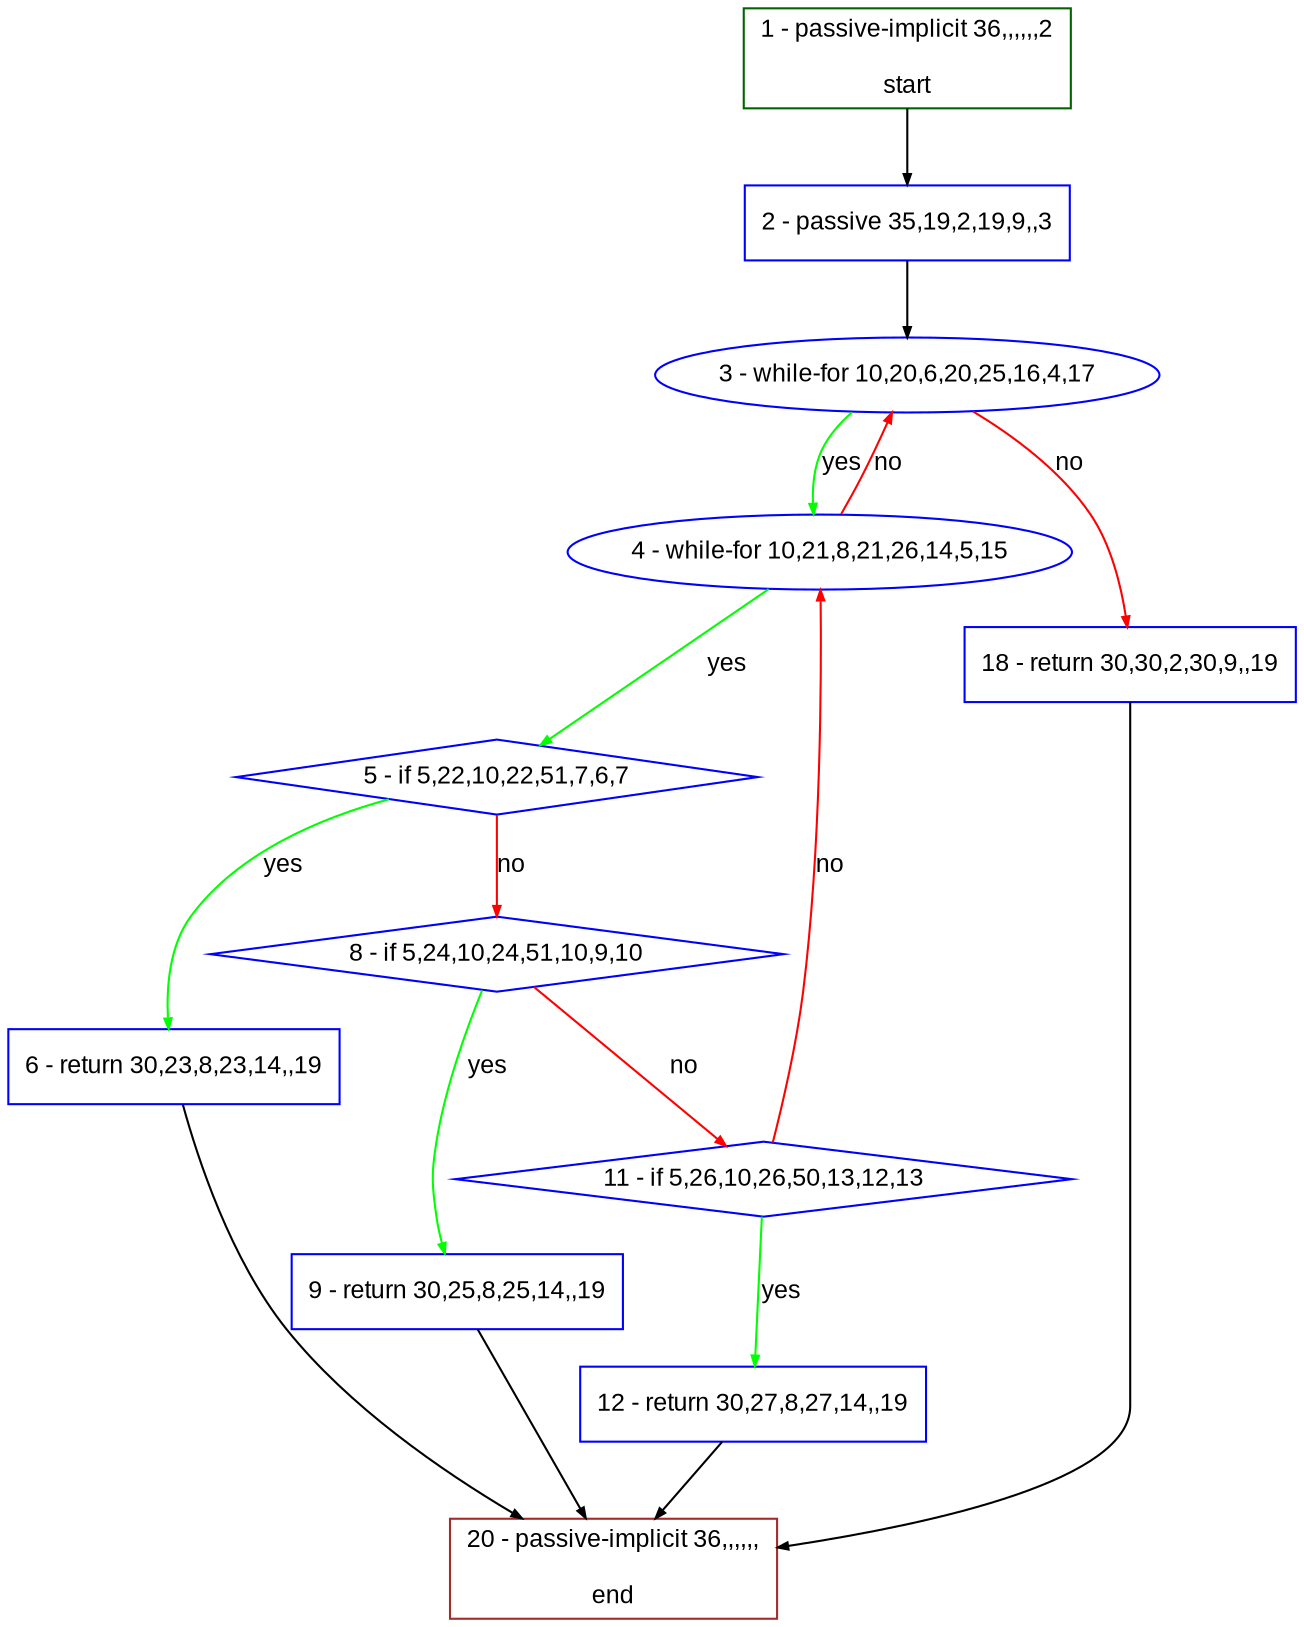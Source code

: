 digraph "" {
  graph [bgcolor="white", fillcolor="#FFFFCC", pack="true", packmode="clust", fontname="Arial", label="", fontsize="12", compound="true", style="rounded,filled"];
  node [node_initialized="no", fillcolor="white", fontname="Arial", label="", color="grey", fontsize="12", fixedsize="false", compound="true", shape="rectangle", style="filled"];
  edge [arrowtail="none", lhead="", fontcolor="black", fontname="Arial", label="", color="black", fontsize="12", arrowhead="normal", arrowsize="0.5", compound="true", ltail="", dir="forward"];
  __N1 [fillcolor="#ffffff", label="2 - passive 35,19,2,19,9,,3", color="#0000ff", shape="box", style="filled"];
  __N2 [fillcolor="#ffffff", label="1 - passive-implicit 36,,,,,,2\n\nstart", color="#006400", shape="box", style="filled"];
  __N3 [fillcolor="#ffffff", label="3 - while-for 10,20,6,20,25,16,4,17", color="#0000ff", shape="oval", style="filled"];
  __N4 [fillcolor="#ffffff", label="4 - while-for 10,21,8,21,26,14,5,15", color="#0000ff", shape="oval", style="filled"];
  __N5 [fillcolor="#ffffff", label="18 - return 30,30,2,30,9,,19", color="#0000ff", shape="box", style="filled"];
  __N6 [fillcolor="#ffffff", label="5 - if 5,22,10,22,51,7,6,7", color="#0000ff", shape="diamond", style="filled"];
  __N7 [fillcolor="#ffffff", label="6 - return 30,23,8,23,14,,19", color="#0000ff", shape="box", style="filled"];
  __N8 [fillcolor="#ffffff", label="8 - if 5,24,10,24,51,10,9,10", color="#0000ff", shape="diamond", style="filled"];
  __N9 [fillcolor="#ffffff", label="20 - passive-implicit 36,,,,,,\n\nend", color="#a52a2a", shape="box", style="filled"];
  __N10 [fillcolor="#ffffff", label="9 - return 30,25,8,25,14,,19", color="#0000ff", shape="box", style="filled"];
  __N11 [fillcolor="#ffffff", label="11 - if 5,26,10,26,50,13,12,13", color="#0000ff", shape="diamond", style="filled"];
  __N12 [fillcolor="#ffffff", label="12 - return 30,27,8,27,14,,19", color="#0000ff", shape="box", style="filled"];
  __N2 -> __N1 [arrowtail="none", color="#000000", label="", arrowhead="normal", dir="forward"];
  __N1 -> __N3 [arrowtail="none", color="#000000", label="", arrowhead="normal", dir="forward"];
  __N3 -> __N4 [arrowtail="none", color="#00ff00", label="yes", arrowhead="normal", dir="forward"];
  __N4 -> __N3 [arrowtail="none", color="#ff0000", label="no", arrowhead="normal", dir="forward"];
  __N3 -> __N5 [arrowtail="none", color="#ff0000", label="no", arrowhead="normal", dir="forward"];
  __N4 -> __N6 [arrowtail="none", color="#00ff00", label="yes", arrowhead="normal", dir="forward"];
  __N6 -> __N7 [arrowtail="none", color="#00ff00", label="yes", arrowhead="normal", dir="forward"];
  __N6 -> __N8 [arrowtail="none", color="#ff0000", label="no", arrowhead="normal", dir="forward"];
  __N7 -> __N9 [arrowtail="none", color="#000000", label="", arrowhead="normal", dir="forward"];
  __N8 -> __N10 [arrowtail="none", color="#00ff00", label="yes", arrowhead="normal", dir="forward"];
  __N8 -> __N11 [arrowtail="none", color="#ff0000", label="no", arrowhead="normal", dir="forward"];
  __N10 -> __N9 [arrowtail="none", color="#000000", label="", arrowhead="normal", dir="forward"];
  __N11 -> __N4 [arrowtail="none", color="#ff0000", label="no", arrowhead="normal", dir="forward"];
  __N11 -> __N12 [arrowtail="none", color="#00ff00", label="yes", arrowhead="normal", dir="forward"];
  __N12 -> __N9 [arrowtail="none", color="#000000", label="", arrowhead="normal", dir="forward"];
  __N5 -> __N9 [arrowtail="none", color="#000000", label="", arrowhead="normal", dir="forward"];
}
